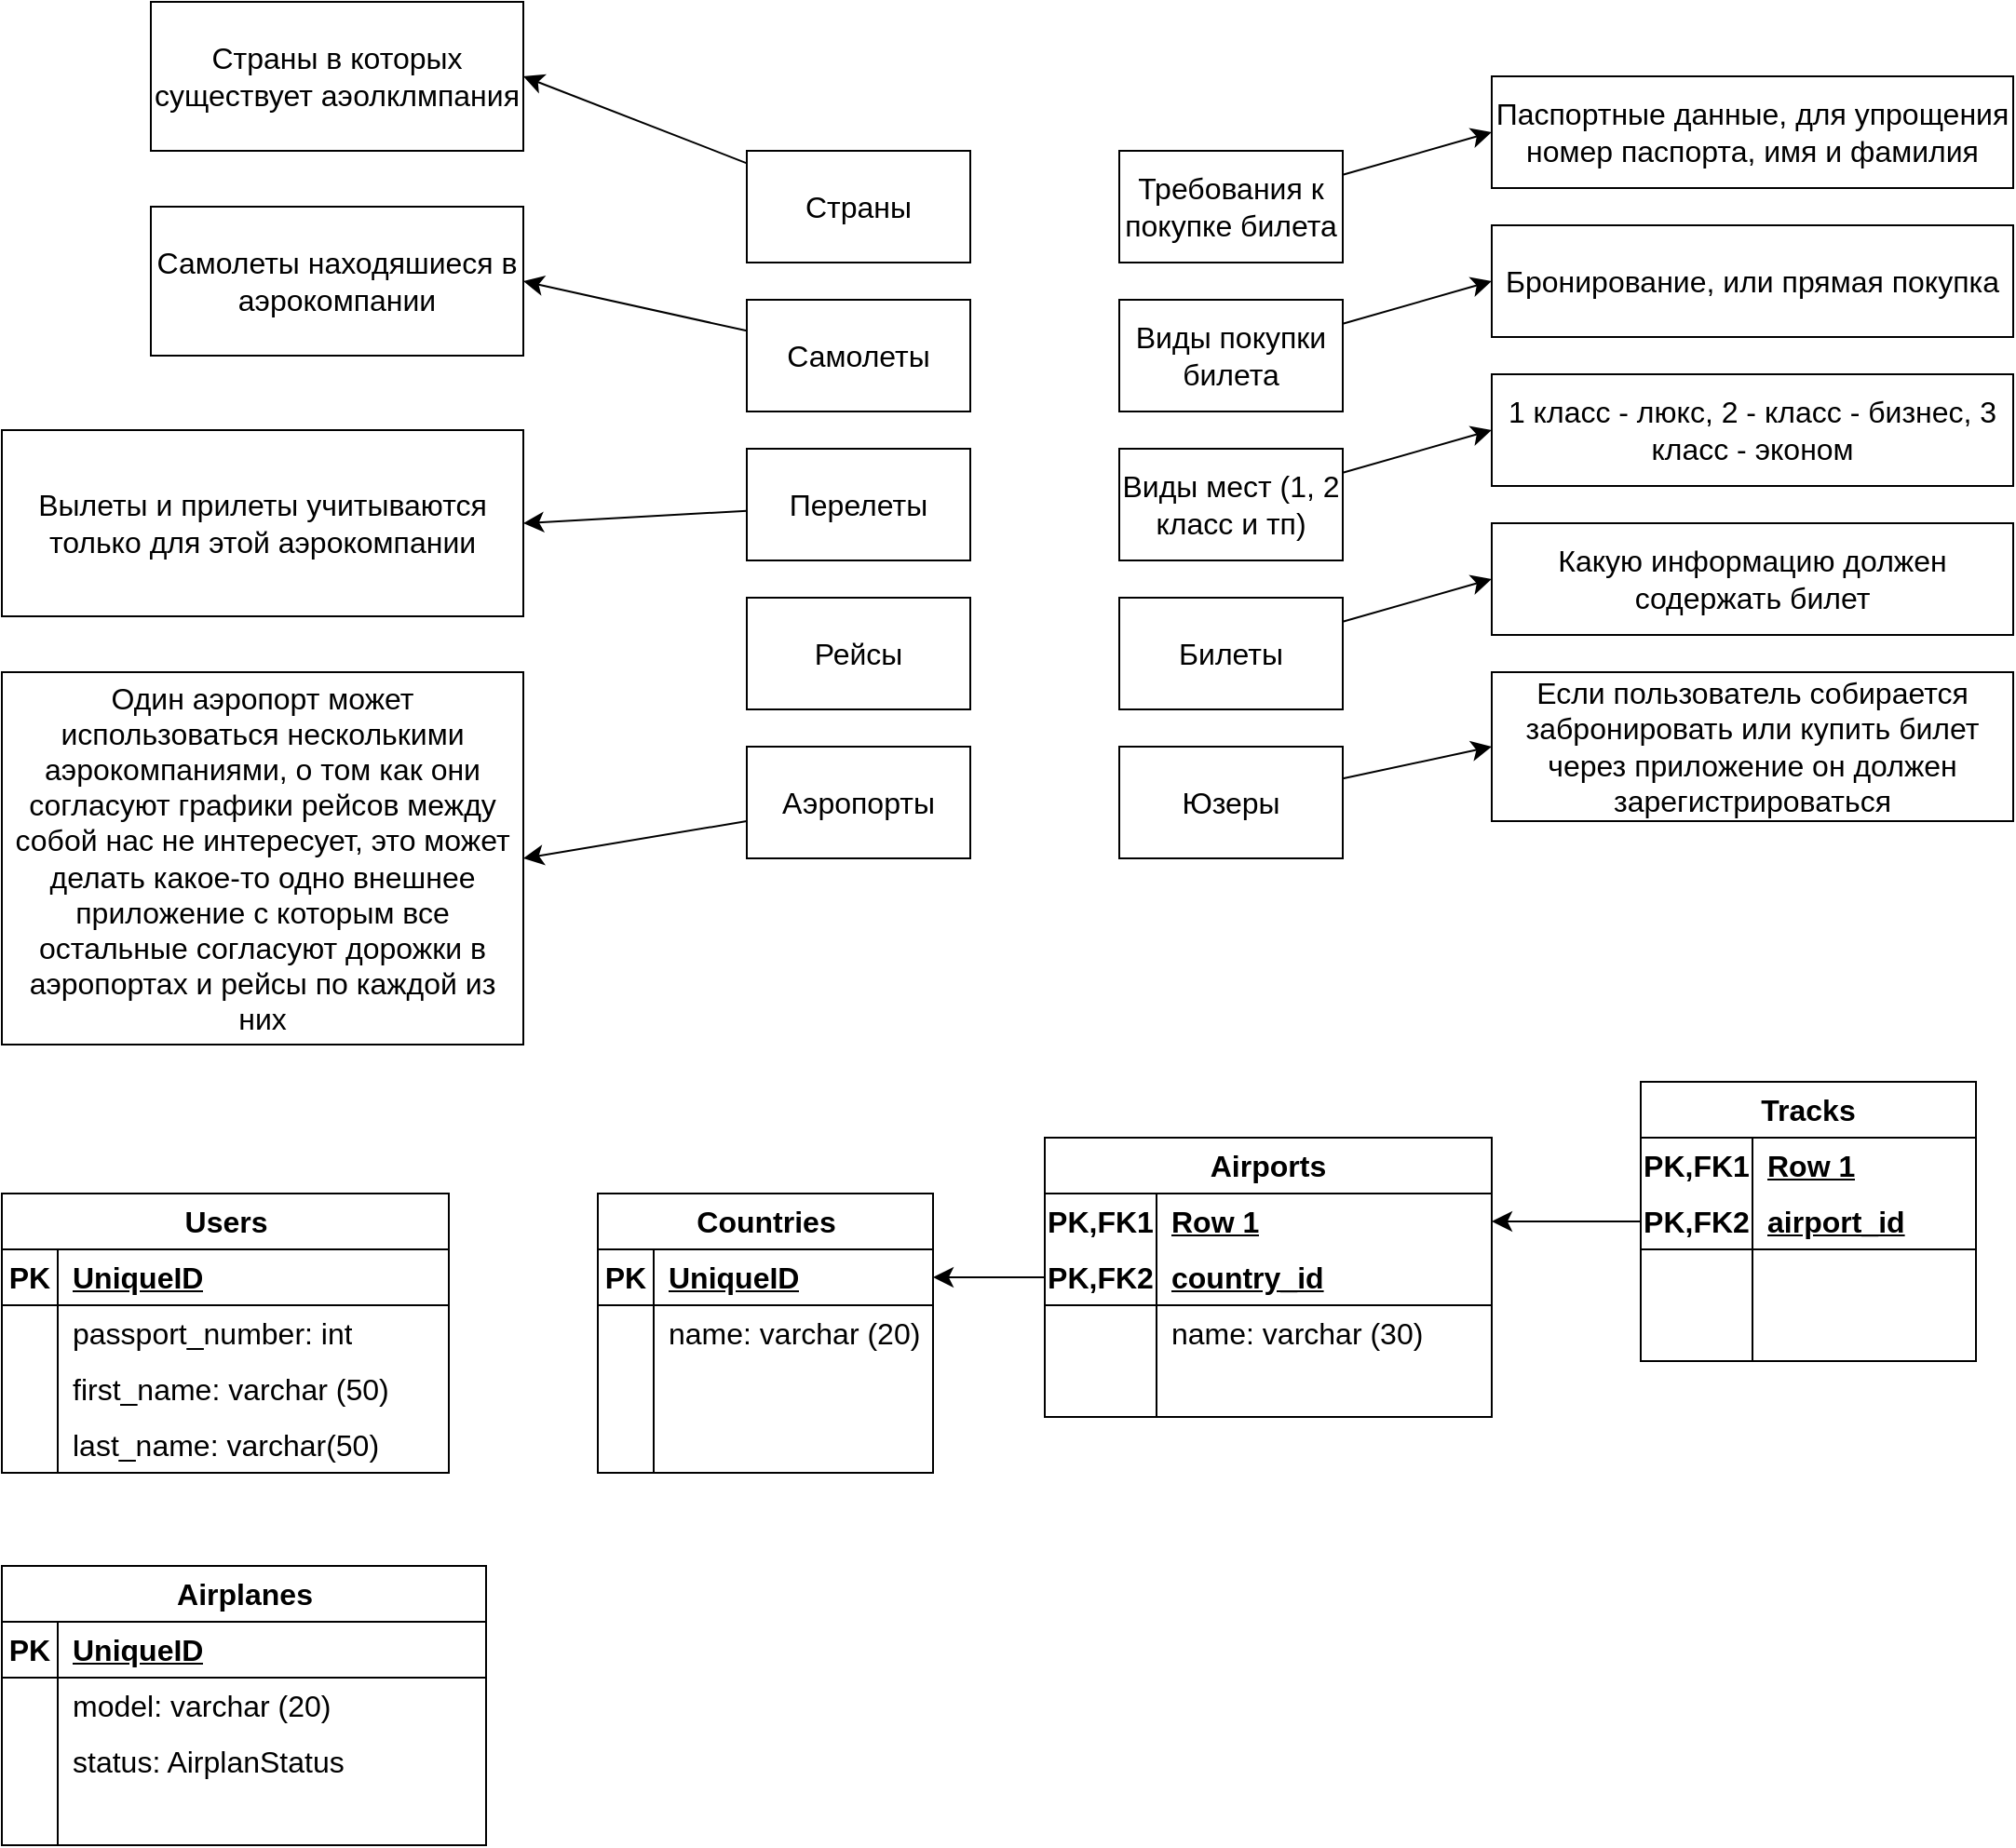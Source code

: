 <mxfile version="21.6.9" type="github">
  <diagram name="Страница — 1" id="S32pBR1Yxwfq7q0BbaRL">
    <mxGraphModel dx="2234" dy="1232" grid="1" gridSize="10" guides="1" tooltips="1" connect="1" arrows="1" fold="1" page="0" pageScale="1" pageWidth="827" pageHeight="1169" math="0" shadow="0">
      <root>
        <mxCell id="0" />
        <mxCell id="1" parent="0" />
        <mxCell id="brX-JjY1KmQOTWcL1tL5-14" style="edgeStyle=none;curved=1;rounded=0;orthogonalLoop=1;jettySize=auto;html=1;entryX=1;entryY=0.5;entryDx=0;entryDy=0;fontSize=12;startSize=8;endSize=8;" edge="1" parent="1" source="brX-JjY1KmQOTWcL1tL5-3" target="brX-JjY1KmQOTWcL1tL5-13">
          <mxGeometry relative="1" as="geometry" />
        </mxCell>
        <mxCell id="brX-JjY1KmQOTWcL1tL5-3" value="Страны" style="rounded=0;whiteSpace=wrap;html=1;fontSize=16;" vertex="1" parent="1">
          <mxGeometry x="-320" y="-80" width="120" height="60" as="geometry" />
        </mxCell>
        <mxCell id="brX-JjY1KmQOTWcL1tL5-23" style="edgeStyle=none;curved=1;rounded=0;orthogonalLoop=1;jettySize=auto;html=1;entryX=0;entryY=0.5;entryDx=0;entryDy=0;fontSize=12;startSize=8;endSize=8;" edge="1" parent="1" source="brX-JjY1KmQOTWcL1tL5-4" target="brX-JjY1KmQOTWcL1tL5-22">
          <mxGeometry relative="1" as="geometry" />
        </mxCell>
        <mxCell id="brX-JjY1KmQOTWcL1tL5-4" value="Требования к покупке билета" style="rounded=0;whiteSpace=wrap;html=1;fontSize=16;" vertex="1" parent="1">
          <mxGeometry x="-120" y="-80" width="120" height="60" as="geometry" />
        </mxCell>
        <mxCell id="brX-JjY1KmQOTWcL1tL5-16" style="edgeStyle=none;curved=1;rounded=0;orthogonalLoop=1;jettySize=auto;html=1;entryX=1;entryY=0.5;entryDx=0;entryDy=0;fontSize=12;startSize=8;endSize=8;" edge="1" parent="1" source="brX-JjY1KmQOTWcL1tL5-5" target="brX-JjY1KmQOTWcL1tL5-15">
          <mxGeometry relative="1" as="geometry" />
        </mxCell>
        <mxCell id="brX-JjY1KmQOTWcL1tL5-5" value="Самолеты" style="rounded=0;whiteSpace=wrap;html=1;fontSize=16;" vertex="1" parent="1">
          <mxGeometry x="-320" width="120" height="60" as="geometry" />
        </mxCell>
        <mxCell id="brX-JjY1KmQOTWcL1tL5-8" style="edgeStyle=none;curved=1;rounded=0;orthogonalLoop=1;jettySize=auto;html=1;entryX=1;entryY=0.5;entryDx=0;entryDy=0;fontSize=12;startSize=8;endSize=8;" edge="1" parent="1" source="brX-JjY1KmQOTWcL1tL5-6" target="brX-JjY1KmQOTWcL1tL5-7">
          <mxGeometry relative="1" as="geometry" />
        </mxCell>
        <mxCell id="brX-JjY1KmQOTWcL1tL5-6" value="Перелеты" style="rounded=0;whiteSpace=wrap;html=1;fontSize=16;" vertex="1" parent="1">
          <mxGeometry x="-320" y="80" width="120" height="60" as="geometry" />
        </mxCell>
        <mxCell id="brX-JjY1KmQOTWcL1tL5-7" value="Вылеты и прилеты учитываются только для этой аэрокомпании" style="rounded=0;whiteSpace=wrap;html=1;fontSize=16;" vertex="1" parent="1">
          <mxGeometry x="-720" y="70" width="280" height="100" as="geometry" />
        </mxCell>
        <mxCell id="brX-JjY1KmQOTWcL1tL5-10" value="Рейсы" style="rounded=0;whiteSpace=wrap;html=1;fontSize=16;" vertex="1" parent="1">
          <mxGeometry x="-320" y="160" width="120" height="60" as="geometry" />
        </mxCell>
        <mxCell id="brX-JjY1KmQOTWcL1tL5-25" style="edgeStyle=none;curved=1;rounded=0;orthogonalLoop=1;jettySize=auto;html=1;entryX=0;entryY=0.5;entryDx=0;entryDy=0;fontSize=12;startSize=8;endSize=8;" edge="1" parent="1" source="brX-JjY1KmQOTWcL1tL5-11" target="brX-JjY1KmQOTWcL1tL5-24">
          <mxGeometry relative="1" as="geometry" />
        </mxCell>
        <mxCell id="brX-JjY1KmQOTWcL1tL5-11" value="Виды покупки билета" style="rounded=0;whiteSpace=wrap;html=1;fontSize=16;" vertex="1" parent="1">
          <mxGeometry x="-120" width="120" height="60" as="geometry" />
        </mxCell>
        <mxCell id="brX-JjY1KmQOTWcL1tL5-28" style="edgeStyle=none;curved=1;rounded=0;orthogonalLoop=1;jettySize=auto;html=1;entryX=0;entryY=0.5;entryDx=0;entryDy=0;fontSize=12;startSize=8;endSize=8;" edge="1" parent="1" source="brX-JjY1KmQOTWcL1tL5-12" target="brX-JjY1KmQOTWcL1tL5-26">
          <mxGeometry relative="1" as="geometry" />
        </mxCell>
        <mxCell id="brX-JjY1KmQOTWcL1tL5-12" value="Виды мест (1, 2 класс и тп)" style="rounded=0;whiteSpace=wrap;html=1;fontSize=16;" vertex="1" parent="1">
          <mxGeometry x="-120" y="80" width="120" height="60" as="geometry" />
        </mxCell>
        <mxCell id="brX-JjY1KmQOTWcL1tL5-13" value="Страны в которых существует аэолклмпания" style="rounded=0;whiteSpace=wrap;html=1;fontSize=16;" vertex="1" parent="1">
          <mxGeometry x="-640" y="-160" width="200" height="80" as="geometry" />
        </mxCell>
        <mxCell id="brX-JjY1KmQOTWcL1tL5-15" value="Самолеты находяшиеся в аэрокомпании" style="rounded=0;whiteSpace=wrap;html=1;fontSize=16;" vertex="1" parent="1">
          <mxGeometry x="-640" y="-50" width="200" height="80" as="geometry" />
        </mxCell>
        <mxCell id="brX-JjY1KmQOTWcL1tL5-19" style="edgeStyle=none;curved=1;rounded=0;orthogonalLoop=1;jettySize=auto;html=1;entryX=1;entryY=0.5;entryDx=0;entryDy=0;fontSize=12;startSize=8;endSize=8;" edge="1" parent="1" source="brX-JjY1KmQOTWcL1tL5-17" target="brX-JjY1KmQOTWcL1tL5-18">
          <mxGeometry relative="1" as="geometry" />
        </mxCell>
        <mxCell id="brX-JjY1KmQOTWcL1tL5-17" value="Аэропорты" style="rounded=0;whiteSpace=wrap;html=1;fontSize=16;" vertex="1" parent="1">
          <mxGeometry x="-320" y="240" width="120" height="60" as="geometry" />
        </mxCell>
        <mxCell id="brX-JjY1KmQOTWcL1tL5-18" value="Один аэропорт может использоваться несколькими аэрокомпаниями, о том как они согласуют графики рейсов между собой нас не интересует, это может делать какое-то одно внешнее приложение с которым все остальные согласуют дорожки в аэропортах и рейсы по каждой из них" style="rounded=0;whiteSpace=wrap;html=1;fontSize=16;" vertex="1" parent="1">
          <mxGeometry x="-720" y="200" width="280" height="200" as="geometry" />
        </mxCell>
        <mxCell id="brX-JjY1KmQOTWcL1tL5-32" style="edgeStyle=none;curved=1;rounded=0;orthogonalLoop=1;jettySize=auto;html=1;entryX=0;entryY=0.5;entryDx=0;entryDy=0;fontSize=12;startSize=8;endSize=8;" edge="1" parent="1" source="brX-JjY1KmQOTWcL1tL5-21" target="brX-JjY1KmQOTWcL1tL5-29">
          <mxGeometry relative="1" as="geometry" />
        </mxCell>
        <mxCell id="brX-JjY1KmQOTWcL1tL5-21" value="Билеты" style="rounded=0;whiteSpace=wrap;html=1;fontSize=16;" vertex="1" parent="1">
          <mxGeometry x="-120" y="160" width="120" height="60" as="geometry" />
        </mxCell>
        <mxCell id="brX-JjY1KmQOTWcL1tL5-22" value="Паспортные данные, для упрощения номер паспорта, имя и фамилия" style="rounded=0;whiteSpace=wrap;html=1;fontSize=16;" vertex="1" parent="1">
          <mxGeometry x="80" y="-120" width="280" height="60" as="geometry" />
        </mxCell>
        <mxCell id="brX-JjY1KmQOTWcL1tL5-24" value="Бронирование, или прямая покупка" style="rounded=0;whiteSpace=wrap;html=1;fontSize=16;" vertex="1" parent="1">
          <mxGeometry x="80" y="-40" width="280" height="60" as="geometry" />
        </mxCell>
        <mxCell id="brX-JjY1KmQOTWcL1tL5-26" value="1 класс - люкс, 2 - класс - бизнес, 3 класс - эконом" style="rounded=0;whiteSpace=wrap;html=1;fontSize=16;" vertex="1" parent="1">
          <mxGeometry x="80" y="40" width="280" height="60" as="geometry" />
        </mxCell>
        <mxCell id="brX-JjY1KmQOTWcL1tL5-29" value="Какую информацию должен содержать билет" style="rounded=0;whiteSpace=wrap;html=1;fontSize=16;" vertex="1" parent="1">
          <mxGeometry x="80" y="120" width="280" height="60" as="geometry" />
        </mxCell>
        <mxCell id="brX-JjY1KmQOTWcL1tL5-33" value="Users" style="shape=table;startSize=30;container=1;collapsible=1;childLayout=tableLayout;fixedRows=1;rowLines=0;fontStyle=1;align=center;resizeLast=1;html=1;fontSize=16;" vertex="1" parent="1">
          <mxGeometry x="-720" y="480" width="240" height="150" as="geometry" />
        </mxCell>
        <mxCell id="brX-JjY1KmQOTWcL1tL5-34" value="" style="shape=tableRow;horizontal=0;startSize=0;swimlaneHead=0;swimlaneBody=0;fillColor=none;collapsible=0;dropTarget=0;points=[[0,0.5],[1,0.5]];portConstraint=eastwest;top=0;left=0;right=0;bottom=1;fontSize=16;" vertex="1" parent="brX-JjY1KmQOTWcL1tL5-33">
          <mxGeometry y="30" width="240" height="30" as="geometry" />
        </mxCell>
        <mxCell id="brX-JjY1KmQOTWcL1tL5-35" value="PK" style="shape=partialRectangle;connectable=0;fillColor=none;top=0;left=0;bottom=0;right=0;fontStyle=1;overflow=hidden;whiteSpace=wrap;html=1;fontSize=16;" vertex="1" parent="brX-JjY1KmQOTWcL1tL5-34">
          <mxGeometry width="30" height="30" as="geometry">
            <mxRectangle width="30" height="30" as="alternateBounds" />
          </mxGeometry>
        </mxCell>
        <mxCell id="brX-JjY1KmQOTWcL1tL5-36" value="UniqueID" style="shape=partialRectangle;connectable=0;fillColor=none;top=0;left=0;bottom=0;right=0;align=left;spacingLeft=6;fontStyle=5;overflow=hidden;whiteSpace=wrap;html=1;fontSize=16;" vertex="1" parent="brX-JjY1KmQOTWcL1tL5-34">
          <mxGeometry x="30" width="210" height="30" as="geometry">
            <mxRectangle width="210" height="30" as="alternateBounds" />
          </mxGeometry>
        </mxCell>
        <mxCell id="brX-JjY1KmQOTWcL1tL5-37" value="" style="shape=tableRow;horizontal=0;startSize=0;swimlaneHead=0;swimlaneBody=0;fillColor=none;collapsible=0;dropTarget=0;points=[[0,0.5],[1,0.5]];portConstraint=eastwest;top=0;left=0;right=0;bottom=0;fontSize=16;" vertex="1" parent="brX-JjY1KmQOTWcL1tL5-33">
          <mxGeometry y="60" width="240" height="30" as="geometry" />
        </mxCell>
        <mxCell id="brX-JjY1KmQOTWcL1tL5-38" value="" style="shape=partialRectangle;connectable=0;fillColor=none;top=0;left=0;bottom=0;right=0;editable=1;overflow=hidden;whiteSpace=wrap;html=1;fontSize=16;" vertex="1" parent="brX-JjY1KmQOTWcL1tL5-37">
          <mxGeometry width="30" height="30" as="geometry">
            <mxRectangle width="30" height="30" as="alternateBounds" />
          </mxGeometry>
        </mxCell>
        <mxCell id="brX-JjY1KmQOTWcL1tL5-39" value="passport_number: int" style="shape=partialRectangle;connectable=0;fillColor=none;top=0;left=0;bottom=0;right=0;align=left;spacingLeft=6;overflow=hidden;whiteSpace=wrap;html=1;fontSize=16;" vertex="1" parent="brX-JjY1KmQOTWcL1tL5-37">
          <mxGeometry x="30" width="210" height="30" as="geometry">
            <mxRectangle width="210" height="30" as="alternateBounds" />
          </mxGeometry>
        </mxCell>
        <mxCell id="brX-JjY1KmQOTWcL1tL5-40" value="" style="shape=tableRow;horizontal=0;startSize=0;swimlaneHead=0;swimlaneBody=0;fillColor=none;collapsible=0;dropTarget=0;points=[[0,0.5],[1,0.5]];portConstraint=eastwest;top=0;left=0;right=0;bottom=0;fontSize=16;" vertex="1" parent="brX-JjY1KmQOTWcL1tL5-33">
          <mxGeometry y="90" width="240" height="30" as="geometry" />
        </mxCell>
        <mxCell id="brX-JjY1KmQOTWcL1tL5-41" value="" style="shape=partialRectangle;connectable=0;fillColor=none;top=0;left=0;bottom=0;right=0;editable=1;overflow=hidden;whiteSpace=wrap;html=1;fontSize=16;" vertex="1" parent="brX-JjY1KmQOTWcL1tL5-40">
          <mxGeometry width="30" height="30" as="geometry">
            <mxRectangle width="30" height="30" as="alternateBounds" />
          </mxGeometry>
        </mxCell>
        <mxCell id="brX-JjY1KmQOTWcL1tL5-42" value="first_name: varchar (50)" style="shape=partialRectangle;connectable=0;fillColor=none;top=0;left=0;bottom=0;right=0;align=left;spacingLeft=6;overflow=hidden;whiteSpace=wrap;html=1;fontSize=16;" vertex="1" parent="brX-JjY1KmQOTWcL1tL5-40">
          <mxGeometry x="30" width="210" height="30" as="geometry">
            <mxRectangle width="210" height="30" as="alternateBounds" />
          </mxGeometry>
        </mxCell>
        <mxCell id="brX-JjY1KmQOTWcL1tL5-43" value="" style="shape=tableRow;horizontal=0;startSize=0;swimlaneHead=0;swimlaneBody=0;fillColor=none;collapsible=0;dropTarget=0;points=[[0,0.5],[1,0.5]];portConstraint=eastwest;top=0;left=0;right=0;bottom=0;fontSize=16;" vertex="1" parent="brX-JjY1KmQOTWcL1tL5-33">
          <mxGeometry y="120" width="240" height="30" as="geometry" />
        </mxCell>
        <mxCell id="brX-JjY1KmQOTWcL1tL5-44" value="" style="shape=partialRectangle;connectable=0;fillColor=none;top=0;left=0;bottom=0;right=0;editable=1;overflow=hidden;whiteSpace=wrap;html=1;fontSize=16;" vertex="1" parent="brX-JjY1KmQOTWcL1tL5-43">
          <mxGeometry width="30" height="30" as="geometry">
            <mxRectangle width="30" height="30" as="alternateBounds" />
          </mxGeometry>
        </mxCell>
        <mxCell id="brX-JjY1KmQOTWcL1tL5-45" value="last_name: varchar(50)" style="shape=partialRectangle;connectable=0;fillColor=none;top=0;left=0;bottom=0;right=0;align=left;spacingLeft=6;overflow=hidden;whiteSpace=wrap;html=1;fontSize=16;" vertex="1" parent="brX-JjY1KmQOTWcL1tL5-43">
          <mxGeometry x="30" width="210" height="30" as="geometry">
            <mxRectangle width="210" height="30" as="alternateBounds" />
          </mxGeometry>
        </mxCell>
        <mxCell id="brX-JjY1KmQOTWcL1tL5-74" style="edgeStyle=none;curved=1;rounded=0;orthogonalLoop=1;jettySize=auto;html=1;entryX=0;entryY=0.5;entryDx=0;entryDy=0;fontSize=12;startSize=8;endSize=8;" edge="1" parent="1" source="brX-JjY1KmQOTWcL1tL5-46" target="brX-JjY1KmQOTWcL1tL5-73">
          <mxGeometry relative="1" as="geometry" />
        </mxCell>
        <mxCell id="brX-JjY1KmQOTWcL1tL5-46" value="Юзеры" style="rounded=0;whiteSpace=wrap;html=1;fontSize=16;" vertex="1" parent="1">
          <mxGeometry x="-120" y="240" width="120" height="60" as="geometry" />
        </mxCell>
        <mxCell id="brX-JjY1KmQOTWcL1tL5-60" value="Airplanes" style="shape=table;startSize=30;container=1;collapsible=1;childLayout=tableLayout;fixedRows=1;rowLines=0;fontStyle=1;align=center;resizeLast=1;html=1;fontSize=16;" vertex="1" parent="1">
          <mxGeometry x="-720" y="680" width="260" height="150" as="geometry" />
        </mxCell>
        <mxCell id="brX-JjY1KmQOTWcL1tL5-61" value="" style="shape=tableRow;horizontal=0;startSize=0;swimlaneHead=0;swimlaneBody=0;fillColor=none;collapsible=0;dropTarget=0;points=[[0,0.5],[1,0.5]];portConstraint=eastwest;top=0;left=0;right=0;bottom=1;fontSize=16;" vertex="1" parent="brX-JjY1KmQOTWcL1tL5-60">
          <mxGeometry y="30" width="260" height="30" as="geometry" />
        </mxCell>
        <mxCell id="brX-JjY1KmQOTWcL1tL5-62" value="PK" style="shape=partialRectangle;connectable=0;fillColor=none;top=0;left=0;bottom=0;right=0;fontStyle=1;overflow=hidden;whiteSpace=wrap;html=1;fontSize=16;" vertex="1" parent="brX-JjY1KmQOTWcL1tL5-61">
          <mxGeometry width="30" height="30" as="geometry">
            <mxRectangle width="30" height="30" as="alternateBounds" />
          </mxGeometry>
        </mxCell>
        <mxCell id="brX-JjY1KmQOTWcL1tL5-63" value="UniqueID" style="shape=partialRectangle;connectable=0;fillColor=none;top=0;left=0;bottom=0;right=0;align=left;spacingLeft=6;fontStyle=5;overflow=hidden;whiteSpace=wrap;html=1;fontSize=16;" vertex="1" parent="brX-JjY1KmQOTWcL1tL5-61">
          <mxGeometry x="30" width="230" height="30" as="geometry">
            <mxRectangle width="230" height="30" as="alternateBounds" />
          </mxGeometry>
        </mxCell>
        <mxCell id="brX-JjY1KmQOTWcL1tL5-64" value="" style="shape=tableRow;horizontal=0;startSize=0;swimlaneHead=0;swimlaneBody=0;fillColor=none;collapsible=0;dropTarget=0;points=[[0,0.5],[1,0.5]];portConstraint=eastwest;top=0;left=0;right=0;bottom=0;fontSize=16;" vertex="1" parent="brX-JjY1KmQOTWcL1tL5-60">
          <mxGeometry y="60" width="260" height="30" as="geometry" />
        </mxCell>
        <mxCell id="brX-JjY1KmQOTWcL1tL5-65" value="" style="shape=partialRectangle;connectable=0;fillColor=none;top=0;left=0;bottom=0;right=0;editable=1;overflow=hidden;whiteSpace=wrap;html=1;fontSize=16;" vertex="1" parent="brX-JjY1KmQOTWcL1tL5-64">
          <mxGeometry width="30" height="30" as="geometry">
            <mxRectangle width="30" height="30" as="alternateBounds" />
          </mxGeometry>
        </mxCell>
        <mxCell id="brX-JjY1KmQOTWcL1tL5-66" value="model: varchar (20)" style="shape=partialRectangle;connectable=0;fillColor=none;top=0;left=0;bottom=0;right=0;align=left;spacingLeft=6;overflow=hidden;whiteSpace=wrap;html=1;fontSize=16;" vertex="1" parent="brX-JjY1KmQOTWcL1tL5-64">
          <mxGeometry x="30" width="230" height="30" as="geometry">
            <mxRectangle width="230" height="30" as="alternateBounds" />
          </mxGeometry>
        </mxCell>
        <mxCell id="brX-JjY1KmQOTWcL1tL5-67" value="" style="shape=tableRow;horizontal=0;startSize=0;swimlaneHead=0;swimlaneBody=0;fillColor=none;collapsible=0;dropTarget=0;points=[[0,0.5],[1,0.5]];portConstraint=eastwest;top=0;left=0;right=0;bottom=0;fontSize=16;" vertex="1" parent="brX-JjY1KmQOTWcL1tL5-60">
          <mxGeometry y="90" width="260" height="30" as="geometry" />
        </mxCell>
        <mxCell id="brX-JjY1KmQOTWcL1tL5-68" value="" style="shape=partialRectangle;connectable=0;fillColor=none;top=0;left=0;bottom=0;right=0;editable=1;overflow=hidden;whiteSpace=wrap;html=1;fontSize=16;" vertex="1" parent="brX-JjY1KmQOTWcL1tL5-67">
          <mxGeometry width="30" height="30" as="geometry">
            <mxRectangle width="30" height="30" as="alternateBounds" />
          </mxGeometry>
        </mxCell>
        <mxCell id="brX-JjY1KmQOTWcL1tL5-69" value="status: AirplanStatus" style="shape=partialRectangle;connectable=0;fillColor=none;top=0;left=0;bottom=0;right=0;align=left;spacingLeft=6;overflow=hidden;whiteSpace=wrap;html=1;fontSize=16;" vertex="1" parent="brX-JjY1KmQOTWcL1tL5-67">
          <mxGeometry x="30" width="230" height="30" as="geometry">
            <mxRectangle width="230" height="30" as="alternateBounds" />
          </mxGeometry>
        </mxCell>
        <mxCell id="brX-JjY1KmQOTWcL1tL5-70" value="" style="shape=tableRow;horizontal=0;startSize=0;swimlaneHead=0;swimlaneBody=0;fillColor=none;collapsible=0;dropTarget=0;points=[[0,0.5],[1,0.5]];portConstraint=eastwest;top=0;left=0;right=0;bottom=0;fontSize=16;" vertex="1" parent="brX-JjY1KmQOTWcL1tL5-60">
          <mxGeometry y="120" width="260" height="30" as="geometry" />
        </mxCell>
        <mxCell id="brX-JjY1KmQOTWcL1tL5-71" value="" style="shape=partialRectangle;connectable=0;fillColor=none;top=0;left=0;bottom=0;right=0;editable=1;overflow=hidden;whiteSpace=wrap;html=1;fontSize=16;" vertex="1" parent="brX-JjY1KmQOTWcL1tL5-70">
          <mxGeometry width="30" height="30" as="geometry">
            <mxRectangle width="30" height="30" as="alternateBounds" />
          </mxGeometry>
        </mxCell>
        <mxCell id="brX-JjY1KmQOTWcL1tL5-72" value="" style="shape=partialRectangle;connectable=0;fillColor=none;top=0;left=0;bottom=0;right=0;align=left;spacingLeft=6;overflow=hidden;whiteSpace=wrap;html=1;fontSize=16;" vertex="1" parent="brX-JjY1KmQOTWcL1tL5-70">
          <mxGeometry x="30" width="230" height="30" as="geometry">
            <mxRectangle width="230" height="30" as="alternateBounds" />
          </mxGeometry>
        </mxCell>
        <mxCell id="brX-JjY1KmQOTWcL1tL5-73" value="Если пользователь собирается забронировать или купить билет через приложение он должен зарегистрироваться" style="rounded=0;whiteSpace=wrap;html=1;fontSize=16;" vertex="1" parent="1">
          <mxGeometry x="80" y="200" width="280" height="80" as="geometry" />
        </mxCell>
        <mxCell id="brX-JjY1KmQOTWcL1tL5-75" value="Countries" style="shape=table;startSize=30;container=1;collapsible=1;childLayout=tableLayout;fixedRows=1;rowLines=0;fontStyle=1;align=center;resizeLast=1;html=1;fontSize=16;" vertex="1" parent="1">
          <mxGeometry x="-400" y="480" width="180" height="150" as="geometry" />
        </mxCell>
        <mxCell id="brX-JjY1KmQOTWcL1tL5-76" value="" style="shape=tableRow;horizontal=0;startSize=0;swimlaneHead=0;swimlaneBody=0;fillColor=none;collapsible=0;dropTarget=0;points=[[0,0.5],[1,0.5]];portConstraint=eastwest;top=0;left=0;right=0;bottom=1;fontSize=16;" vertex="1" parent="brX-JjY1KmQOTWcL1tL5-75">
          <mxGeometry y="30" width="180" height="30" as="geometry" />
        </mxCell>
        <mxCell id="brX-JjY1KmQOTWcL1tL5-77" value="PK" style="shape=partialRectangle;connectable=0;fillColor=none;top=0;left=0;bottom=0;right=0;fontStyle=1;overflow=hidden;whiteSpace=wrap;html=1;fontSize=16;" vertex="1" parent="brX-JjY1KmQOTWcL1tL5-76">
          <mxGeometry width="30" height="30" as="geometry">
            <mxRectangle width="30" height="30" as="alternateBounds" />
          </mxGeometry>
        </mxCell>
        <mxCell id="brX-JjY1KmQOTWcL1tL5-78" value="UniqueID" style="shape=partialRectangle;connectable=0;fillColor=none;top=0;left=0;bottom=0;right=0;align=left;spacingLeft=6;fontStyle=5;overflow=hidden;whiteSpace=wrap;html=1;fontSize=16;" vertex="1" parent="brX-JjY1KmQOTWcL1tL5-76">
          <mxGeometry x="30" width="150" height="30" as="geometry">
            <mxRectangle width="150" height="30" as="alternateBounds" />
          </mxGeometry>
        </mxCell>
        <mxCell id="brX-JjY1KmQOTWcL1tL5-79" value="" style="shape=tableRow;horizontal=0;startSize=0;swimlaneHead=0;swimlaneBody=0;fillColor=none;collapsible=0;dropTarget=0;points=[[0,0.5],[1,0.5]];portConstraint=eastwest;top=0;left=0;right=0;bottom=0;fontSize=16;" vertex="1" parent="brX-JjY1KmQOTWcL1tL5-75">
          <mxGeometry y="60" width="180" height="30" as="geometry" />
        </mxCell>
        <mxCell id="brX-JjY1KmQOTWcL1tL5-80" value="" style="shape=partialRectangle;connectable=0;fillColor=none;top=0;left=0;bottom=0;right=0;editable=1;overflow=hidden;whiteSpace=wrap;html=1;fontSize=16;" vertex="1" parent="brX-JjY1KmQOTWcL1tL5-79">
          <mxGeometry width="30" height="30" as="geometry">
            <mxRectangle width="30" height="30" as="alternateBounds" />
          </mxGeometry>
        </mxCell>
        <mxCell id="brX-JjY1KmQOTWcL1tL5-81" value="name: varchar (20)" style="shape=partialRectangle;connectable=0;fillColor=none;top=0;left=0;bottom=0;right=0;align=left;spacingLeft=6;overflow=hidden;whiteSpace=wrap;html=1;fontSize=16;" vertex="1" parent="brX-JjY1KmQOTWcL1tL5-79">
          <mxGeometry x="30" width="150" height="30" as="geometry">
            <mxRectangle width="150" height="30" as="alternateBounds" />
          </mxGeometry>
        </mxCell>
        <mxCell id="brX-JjY1KmQOTWcL1tL5-82" value="" style="shape=tableRow;horizontal=0;startSize=0;swimlaneHead=0;swimlaneBody=0;fillColor=none;collapsible=0;dropTarget=0;points=[[0,0.5],[1,0.5]];portConstraint=eastwest;top=0;left=0;right=0;bottom=0;fontSize=16;" vertex="1" parent="brX-JjY1KmQOTWcL1tL5-75">
          <mxGeometry y="90" width="180" height="30" as="geometry" />
        </mxCell>
        <mxCell id="brX-JjY1KmQOTWcL1tL5-83" value="" style="shape=partialRectangle;connectable=0;fillColor=none;top=0;left=0;bottom=0;right=0;editable=1;overflow=hidden;whiteSpace=wrap;html=1;fontSize=16;" vertex="1" parent="brX-JjY1KmQOTWcL1tL5-82">
          <mxGeometry width="30" height="30" as="geometry">
            <mxRectangle width="30" height="30" as="alternateBounds" />
          </mxGeometry>
        </mxCell>
        <mxCell id="brX-JjY1KmQOTWcL1tL5-84" value="" style="shape=partialRectangle;connectable=0;fillColor=none;top=0;left=0;bottom=0;right=0;align=left;spacingLeft=6;overflow=hidden;whiteSpace=wrap;html=1;fontSize=16;" vertex="1" parent="brX-JjY1KmQOTWcL1tL5-82">
          <mxGeometry x="30" width="150" height="30" as="geometry">
            <mxRectangle width="150" height="30" as="alternateBounds" />
          </mxGeometry>
        </mxCell>
        <mxCell id="brX-JjY1KmQOTWcL1tL5-85" value="" style="shape=tableRow;horizontal=0;startSize=0;swimlaneHead=0;swimlaneBody=0;fillColor=none;collapsible=0;dropTarget=0;points=[[0,0.5],[1,0.5]];portConstraint=eastwest;top=0;left=0;right=0;bottom=0;fontSize=16;" vertex="1" parent="brX-JjY1KmQOTWcL1tL5-75">
          <mxGeometry y="120" width="180" height="30" as="geometry" />
        </mxCell>
        <mxCell id="brX-JjY1KmQOTWcL1tL5-86" value="" style="shape=partialRectangle;connectable=0;fillColor=none;top=0;left=0;bottom=0;right=0;editable=1;overflow=hidden;whiteSpace=wrap;html=1;fontSize=16;" vertex="1" parent="brX-JjY1KmQOTWcL1tL5-85">
          <mxGeometry width="30" height="30" as="geometry">
            <mxRectangle width="30" height="30" as="alternateBounds" />
          </mxGeometry>
        </mxCell>
        <mxCell id="brX-JjY1KmQOTWcL1tL5-87" value="" style="shape=partialRectangle;connectable=0;fillColor=none;top=0;left=0;bottom=0;right=0;align=left;spacingLeft=6;overflow=hidden;whiteSpace=wrap;html=1;fontSize=16;" vertex="1" parent="brX-JjY1KmQOTWcL1tL5-85">
          <mxGeometry x="30" width="150" height="30" as="geometry">
            <mxRectangle width="150" height="30" as="alternateBounds" />
          </mxGeometry>
        </mxCell>
        <mxCell id="brX-JjY1KmQOTWcL1tL5-117" style="edgeStyle=none;curved=1;rounded=0;orthogonalLoop=1;jettySize=auto;html=1;entryX=1;entryY=0.5;entryDx=0;entryDy=0;fontSize=12;startSize=8;endSize=8;" edge="1" parent="1" source="brX-JjY1KmQOTWcL1tL5-101" target="brX-JjY1KmQOTWcL1tL5-76">
          <mxGeometry relative="1" as="geometry" />
        </mxCell>
        <mxCell id="brX-JjY1KmQOTWcL1tL5-101" value="Airports" style="shape=table;startSize=30;container=1;collapsible=1;childLayout=tableLayout;fixedRows=1;rowLines=0;fontStyle=1;align=center;resizeLast=1;html=1;whiteSpace=wrap;fontSize=16;" vertex="1" parent="1">
          <mxGeometry x="-160" y="450" width="240" height="150" as="geometry" />
        </mxCell>
        <mxCell id="brX-JjY1KmQOTWcL1tL5-102" value="" style="shape=tableRow;horizontal=0;startSize=0;swimlaneHead=0;swimlaneBody=0;fillColor=none;collapsible=0;dropTarget=0;points=[[0,0.5],[1,0.5]];portConstraint=eastwest;top=0;left=0;right=0;bottom=0;html=1;fontSize=16;" vertex="1" parent="brX-JjY1KmQOTWcL1tL5-101">
          <mxGeometry y="30" width="240" height="30" as="geometry" />
        </mxCell>
        <mxCell id="brX-JjY1KmQOTWcL1tL5-103" value="PK,FK1" style="shape=partialRectangle;connectable=0;fillColor=none;top=0;left=0;bottom=0;right=0;fontStyle=1;overflow=hidden;html=1;whiteSpace=wrap;fontSize=16;" vertex="1" parent="brX-JjY1KmQOTWcL1tL5-102">
          <mxGeometry width="60" height="30" as="geometry">
            <mxRectangle width="60" height="30" as="alternateBounds" />
          </mxGeometry>
        </mxCell>
        <mxCell id="brX-JjY1KmQOTWcL1tL5-104" value="Row 1" style="shape=partialRectangle;connectable=0;fillColor=none;top=0;left=0;bottom=0;right=0;align=left;spacingLeft=6;fontStyle=5;overflow=hidden;html=1;whiteSpace=wrap;fontSize=16;" vertex="1" parent="brX-JjY1KmQOTWcL1tL5-102">
          <mxGeometry x="60" width="180" height="30" as="geometry">
            <mxRectangle width="180" height="30" as="alternateBounds" />
          </mxGeometry>
        </mxCell>
        <mxCell id="brX-JjY1KmQOTWcL1tL5-105" value="" style="shape=tableRow;horizontal=0;startSize=0;swimlaneHead=0;swimlaneBody=0;fillColor=none;collapsible=0;dropTarget=0;points=[[0,0.5],[1,0.5]];portConstraint=eastwest;top=0;left=0;right=0;bottom=1;html=1;fontSize=16;" vertex="1" parent="brX-JjY1KmQOTWcL1tL5-101">
          <mxGeometry y="60" width="240" height="30" as="geometry" />
        </mxCell>
        <mxCell id="brX-JjY1KmQOTWcL1tL5-106" value="PK,FK2" style="shape=partialRectangle;connectable=0;fillColor=none;top=0;left=0;bottom=0;right=0;fontStyle=1;overflow=hidden;html=1;whiteSpace=wrap;fontSize=16;" vertex="1" parent="brX-JjY1KmQOTWcL1tL5-105">
          <mxGeometry width="60" height="30" as="geometry">
            <mxRectangle width="60" height="30" as="alternateBounds" />
          </mxGeometry>
        </mxCell>
        <mxCell id="brX-JjY1KmQOTWcL1tL5-107" value="country_id" style="shape=partialRectangle;connectable=0;fillColor=none;top=0;left=0;bottom=0;right=0;align=left;spacingLeft=6;fontStyle=5;overflow=hidden;html=1;whiteSpace=wrap;fontSize=16;" vertex="1" parent="brX-JjY1KmQOTWcL1tL5-105">
          <mxGeometry x="60" width="180" height="30" as="geometry">
            <mxRectangle width="180" height="30" as="alternateBounds" />
          </mxGeometry>
        </mxCell>
        <mxCell id="brX-JjY1KmQOTWcL1tL5-108" value="" style="shape=tableRow;horizontal=0;startSize=0;swimlaneHead=0;swimlaneBody=0;fillColor=none;collapsible=0;dropTarget=0;points=[[0,0.5],[1,0.5]];portConstraint=eastwest;top=0;left=0;right=0;bottom=0;html=1;fontSize=16;" vertex="1" parent="brX-JjY1KmQOTWcL1tL5-101">
          <mxGeometry y="90" width="240" height="30" as="geometry" />
        </mxCell>
        <mxCell id="brX-JjY1KmQOTWcL1tL5-109" value="" style="shape=partialRectangle;connectable=0;fillColor=none;top=0;left=0;bottom=0;right=0;editable=1;overflow=hidden;html=1;whiteSpace=wrap;fontSize=16;" vertex="1" parent="brX-JjY1KmQOTWcL1tL5-108">
          <mxGeometry width="60" height="30" as="geometry">
            <mxRectangle width="60" height="30" as="alternateBounds" />
          </mxGeometry>
        </mxCell>
        <mxCell id="brX-JjY1KmQOTWcL1tL5-110" value="name: varchar (30)" style="shape=partialRectangle;connectable=0;fillColor=none;top=0;left=0;bottom=0;right=0;align=left;spacingLeft=6;overflow=hidden;html=1;whiteSpace=wrap;fontSize=16;" vertex="1" parent="brX-JjY1KmQOTWcL1tL5-108">
          <mxGeometry x="60" width="180" height="30" as="geometry">
            <mxRectangle width="180" height="30" as="alternateBounds" />
          </mxGeometry>
        </mxCell>
        <mxCell id="brX-JjY1KmQOTWcL1tL5-111" value="" style="shape=tableRow;horizontal=0;startSize=0;swimlaneHead=0;swimlaneBody=0;fillColor=none;collapsible=0;dropTarget=0;points=[[0,0.5],[1,0.5]];portConstraint=eastwest;top=0;left=0;right=0;bottom=0;html=1;fontSize=16;" vertex="1" parent="brX-JjY1KmQOTWcL1tL5-101">
          <mxGeometry y="120" width="240" height="30" as="geometry" />
        </mxCell>
        <mxCell id="brX-JjY1KmQOTWcL1tL5-112" value="" style="shape=partialRectangle;connectable=0;fillColor=none;top=0;left=0;bottom=0;right=0;editable=1;overflow=hidden;html=1;whiteSpace=wrap;fontSize=16;" vertex="1" parent="brX-JjY1KmQOTWcL1tL5-111">
          <mxGeometry width="60" height="30" as="geometry">
            <mxRectangle width="60" height="30" as="alternateBounds" />
          </mxGeometry>
        </mxCell>
        <mxCell id="brX-JjY1KmQOTWcL1tL5-113" value="" style="shape=partialRectangle;connectable=0;fillColor=none;top=0;left=0;bottom=0;right=0;align=left;spacingLeft=6;overflow=hidden;html=1;whiteSpace=wrap;fontSize=16;" vertex="1" parent="brX-JjY1KmQOTWcL1tL5-111">
          <mxGeometry x="60" width="180" height="30" as="geometry">
            <mxRectangle width="180" height="30" as="alternateBounds" />
          </mxGeometry>
        </mxCell>
        <mxCell id="brX-JjY1KmQOTWcL1tL5-131" style="edgeStyle=none;curved=1;rounded=0;orthogonalLoop=1;jettySize=auto;html=1;entryX=1;entryY=0.5;entryDx=0;entryDy=0;fontSize=12;startSize=8;endSize=8;" edge="1" parent="1" source="brX-JjY1KmQOTWcL1tL5-118" target="brX-JjY1KmQOTWcL1tL5-102">
          <mxGeometry relative="1" as="geometry" />
        </mxCell>
        <mxCell id="brX-JjY1KmQOTWcL1tL5-118" value="Tracks" style="shape=table;startSize=30;container=1;collapsible=1;childLayout=tableLayout;fixedRows=1;rowLines=0;fontStyle=1;align=center;resizeLast=1;html=1;whiteSpace=wrap;fontSize=16;" vertex="1" parent="1">
          <mxGeometry x="160" y="420" width="180" height="150" as="geometry" />
        </mxCell>
        <mxCell id="brX-JjY1KmQOTWcL1tL5-119" value="" style="shape=tableRow;horizontal=0;startSize=0;swimlaneHead=0;swimlaneBody=0;fillColor=none;collapsible=0;dropTarget=0;points=[[0,0.5],[1,0.5]];portConstraint=eastwest;top=0;left=0;right=0;bottom=0;html=1;fontSize=16;" vertex="1" parent="brX-JjY1KmQOTWcL1tL5-118">
          <mxGeometry y="30" width="180" height="30" as="geometry" />
        </mxCell>
        <mxCell id="brX-JjY1KmQOTWcL1tL5-120" value="PK,FK1" style="shape=partialRectangle;connectable=0;fillColor=none;top=0;left=0;bottom=0;right=0;fontStyle=1;overflow=hidden;html=1;whiteSpace=wrap;fontSize=16;" vertex="1" parent="brX-JjY1KmQOTWcL1tL5-119">
          <mxGeometry width="60" height="30" as="geometry">
            <mxRectangle width="60" height="30" as="alternateBounds" />
          </mxGeometry>
        </mxCell>
        <mxCell id="brX-JjY1KmQOTWcL1tL5-121" value="Row 1" style="shape=partialRectangle;connectable=0;fillColor=none;top=0;left=0;bottom=0;right=0;align=left;spacingLeft=6;fontStyle=5;overflow=hidden;html=1;whiteSpace=wrap;fontSize=16;" vertex="1" parent="brX-JjY1KmQOTWcL1tL5-119">
          <mxGeometry x="60" width="120" height="30" as="geometry">
            <mxRectangle width="120" height="30" as="alternateBounds" />
          </mxGeometry>
        </mxCell>
        <mxCell id="brX-JjY1KmQOTWcL1tL5-122" value="" style="shape=tableRow;horizontal=0;startSize=0;swimlaneHead=0;swimlaneBody=0;fillColor=none;collapsible=0;dropTarget=0;points=[[0,0.5],[1,0.5]];portConstraint=eastwest;top=0;left=0;right=0;bottom=1;html=1;fontSize=16;" vertex="1" parent="brX-JjY1KmQOTWcL1tL5-118">
          <mxGeometry y="60" width="180" height="30" as="geometry" />
        </mxCell>
        <mxCell id="brX-JjY1KmQOTWcL1tL5-123" value="PK,FK2" style="shape=partialRectangle;connectable=0;fillColor=none;top=0;left=0;bottom=0;right=0;fontStyle=1;overflow=hidden;html=1;whiteSpace=wrap;fontSize=16;" vertex="1" parent="brX-JjY1KmQOTWcL1tL5-122">
          <mxGeometry width="60" height="30" as="geometry">
            <mxRectangle width="60" height="30" as="alternateBounds" />
          </mxGeometry>
        </mxCell>
        <mxCell id="brX-JjY1KmQOTWcL1tL5-124" value="airport_id" style="shape=partialRectangle;connectable=0;fillColor=none;top=0;left=0;bottom=0;right=0;align=left;spacingLeft=6;fontStyle=5;overflow=hidden;html=1;whiteSpace=wrap;fontSize=16;" vertex="1" parent="brX-JjY1KmQOTWcL1tL5-122">
          <mxGeometry x="60" width="120" height="30" as="geometry">
            <mxRectangle width="120" height="30" as="alternateBounds" />
          </mxGeometry>
        </mxCell>
        <mxCell id="brX-JjY1KmQOTWcL1tL5-125" value="" style="shape=tableRow;horizontal=0;startSize=0;swimlaneHead=0;swimlaneBody=0;fillColor=none;collapsible=0;dropTarget=0;points=[[0,0.5],[1,0.5]];portConstraint=eastwest;top=0;left=0;right=0;bottom=0;html=1;fontSize=16;" vertex="1" parent="brX-JjY1KmQOTWcL1tL5-118">
          <mxGeometry y="90" width="180" height="30" as="geometry" />
        </mxCell>
        <mxCell id="brX-JjY1KmQOTWcL1tL5-126" value="" style="shape=partialRectangle;connectable=0;fillColor=none;top=0;left=0;bottom=0;right=0;editable=1;overflow=hidden;html=1;whiteSpace=wrap;fontSize=16;" vertex="1" parent="brX-JjY1KmQOTWcL1tL5-125">
          <mxGeometry width="60" height="30" as="geometry">
            <mxRectangle width="60" height="30" as="alternateBounds" />
          </mxGeometry>
        </mxCell>
        <mxCell id="brX-JjY1KmQOTWcL1tL5-127" value="" style="shape=partialRectangle;connectable=0;fillColor=none;top=0;left=0;bottom=0;right=0;align=left;spacingLeft=6;overflow=hidden;html=1;whiteSpace=wrap;fontSize=16;" vertex="1" parent="brX-JjY1KmQOTWcL1tL5-125">
          <mxGeometry x="60" width="120" height="30" as="geometry">
            <mxRectangle width="120" height="30" as="alternateBounds" />
          </mxGeometry>
        </mxCell>
        <mxCell id="brX-JjY1KmQOTWcL1tL5-128" value="" style="shape=tableRow;horizontal=0;startSize=0;swimlaneHead=0;swimlaneBody=0;fillColor=none;collapsible=0;dropTarget=0;points=[[0,0.5],[1,0.5]];portConstraint=eastwest;top=0;left=0;right=0;bottom=0;html=1;fontSize=16;" vertex="1" parent="brX-JjY1KmQOTWcL1tL5-118">
          <mxGeometry y="120" width="180" height="30" as="geometry" />
        </mxCell>
        <mxCell id="brX-JjY1KmQOTWcL1tL5-129" value="" style="shape=partialRectangle;connectable=0;fillColor=none;top=0;left=0;bottom=0;right=0;editable=1;overflow=hidden;html=1;whiteSpace=wrap;fontSize=16;" vertex="1" parent="brX-JjY1KmQOTWcL1tL5-128">
          <mxGeometry width="60" height="30" as="geometry">
            <mxRectangle width="60" height="30" as="alternateBounds" />
          </mxGeometry>
        </mxCell>
        <mxCell id="brX-JjY1KmQOTWcL1tL5-130" value="" style="shape=partialRectangle;connectable=0;fillColor=none;top=0;left=0;bottom=0;right=0;align=left;spacingLeft=6;overflow=hidden;html=1;whiteSpace=wrap;fontSize=16;" vertex="1" parent="brX-JjY1KmQOTWcL1tL5-128">
          <mxGeometry x="60" width="120" height="30" as="geometry">
            <mxRectangle width="120" height="30" as="alternateBounds" />
          </mxGeometry>
        </mxCell>
      </root>
    </mxGraphModel>
  </diagram>
</mxfile>
